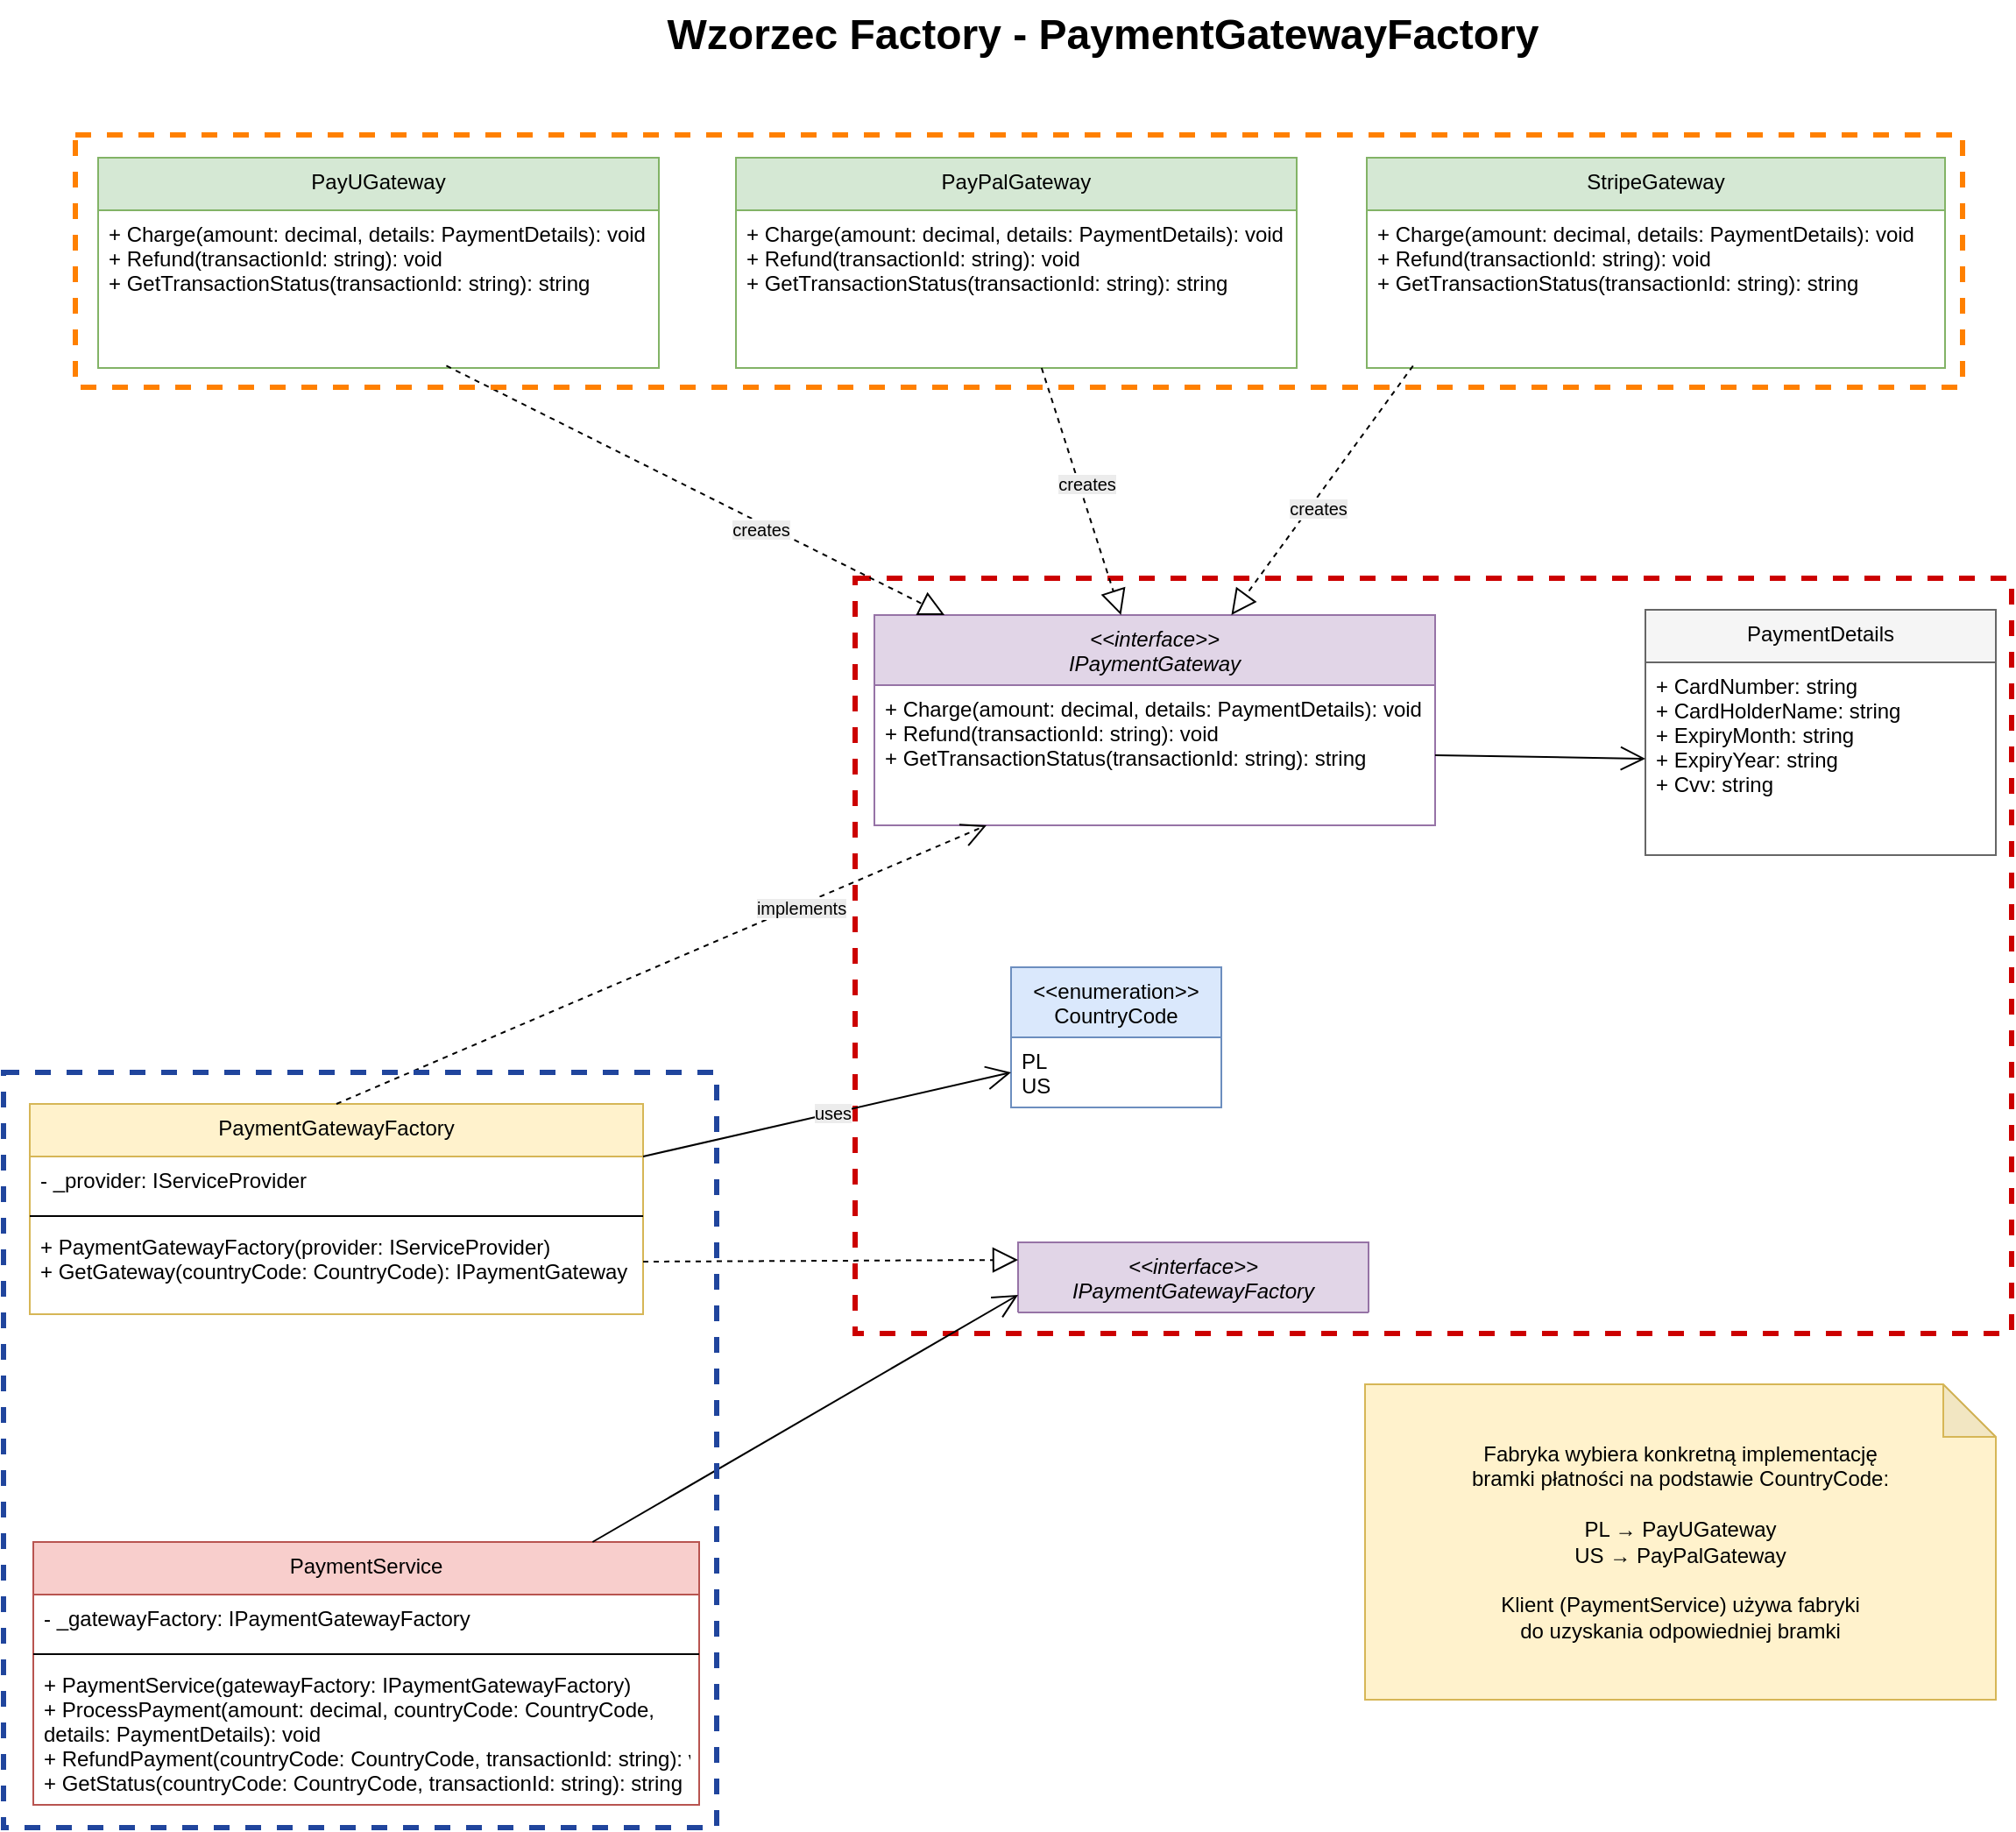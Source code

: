 <mxfile version="27.0.5">
  <diagram name="Factory Pattern - PaymentGateway" id="factory-pattern-diagram">
    <mxGraphModel dx="2932" dy="2037" grid="0" gridSize="10" guides="1" tooltips="1" connect="1" arrows="1" fold="1" page="1" pageScale="1" pageWidth="1400" pageHeight="850" math="0" shadow="0">
      <root>
        <mxCell id="0" />
        <mxCell id="1" parent="0" />
        <mxCell id="c1xa0NRVDkKMX2S2SR5D-8" value="" style="rounded=0;whiteSpace=wrap;html=1;dashed=1;fillColor=none;strokeColor=#CC0000;strokeWidth=3;shadow=0;glass=0;" vertex="1" parent="1">
          <mxGeometry x="589" y="100" width="660" height="431" as="geometry" />
        </mxCell>
        <mxCell id="title" value="Wzorzec Factory - PaymentGatewayFactory" style="text;strokeColor=none;fillColor=none;html=1;fontSize=24;fontStyle=1;verticalAlign=middle;align=center;" parent="1" vertex="1">
          <mxGeometry x="530" y="-230" width="400" height="40" as="geometry" />
        </mxCell>
        <mxCell id="IPaymentGateway" value="&lt;&lt;interface&gt;&gt;&#xa;IPaymentGateway" style="swimlane;fontStyle=2;align=center;verticalAlign=top;childLayout=stackLayout;horizontal=1;startSize=40;horizontalStack=0;resizeParent=1;resizeLast=0;collapsible=1;marginBottom=0;rounded=0;shadow=0;strokeWidth=1;fillColor=#e1d5e7;strokeColor=#9673a6;" parent="1" vertex="1">
          <mxGeometry x="600" y="121" width="320" height="120" as="geometry">
            <mxRectangle x="580" y="100" width="160" height="40" as="alternateBounds" />
          </mxGeometry>
        </mxCell>
        <mxCell id="IPaymentGateway-methods" value="+ Charge(amount: decimal, details: PaymentDetails): void&#xa;+ Refund(transactionId: string): void&#xa;+ GetTransactionStatus(transactionId: string): string" style="text;align=left;verticalAlign=top;spacingLeft=4;spacingRight=4;overflow=hidden;rotatable=0;points=[[0,0.5],[1,0.5]];portConstraint=eastwest;" parent="IPaymentGateway" vertex="1">
          <mxGeometry y="40" width="320" height="80" as="geometry" />
        </mxCell>
        <mxCell id="PayUGateway" value="PayUGateway" style="swimlane;fontStyle=0;align=center;verticalAlign=top;childLayout=stackLayout;horizontal=1;startSize=30;horizontalStack=0;resizeParent=1;resizeLast=0;collapsible=1;marginBottom=0;rounded=0;shadow=0;strokeWidth=1;fillColor=#d5e8d4;strokeColor=#82b366;" parent="1" vertex="1">
          <mxGeometry x="157" y="-140" width="320" height="120" as="geometry">
            <mxRectangle x="200" y="320" width="100" height="30" as="alternateBounds" />
          </mxGeometry>
        </mxCell>
        <mxCell id="PayUGateway-methods" value="+ Charge(amount: decimal, details: PaymentDetails): void&#xa;+ Refund(transactionId: string): void&#xa;+ GetTransactionStatus(transactionId: string): string" style="text;align=left;verticalAlign=top;spacingLeft=4;spacingRight=4;overflow=hidden;rotatable=0;points=[[0,0.5],[1,0.5]];portConstraint=eastwest;" parent="PayUGateway" vertex="1">
          <mxGeometry y="30" width="320" height="90" as="geometry" />
        </mxCell>
        <mxCell id="PayPalGateway" value="PayPalGateway" style="swimlane;fontStyle=0;align=center;verticalAlign=top;childLayout=stackLayout;horizontal=1;startSize=30;horizontalStack=0;resizeParent=1;resizeLast=0;collapsible=1;marginBottom=0;rounded=0;shadow=0;strokeWidth=1;fillColor=#d5e8d4;strokeColor=#82b366;" parent="1" vertex="1">
          <mxGeometry x="521" y="-140" width="320" height="120" as="geometry">
            <mxRectangle x="580" y="320" width="100" height="30" as="alternateBounds" />
          </mxGeometry>
        </mxCell>
        <mxCell id="PayPalGateway-methods" value="+ Charge(amount: decimal, details: PaymentDetails): void&#xa;+ Refund(transactionId: string): void&#xa;+ GetTransactionStatus(transactionId: string): string" style="text;align=left;verticalAlign=top;spacingLeft=4;spacingRight=4;overflow=hidden;rotatable=0;points=[[0,0.5],[1,0.5]];portConstraint=eastwest;" parent="PayPalGateway" vertex="1">
          <mxGeometry y="30" width="320" height="90" as="geometry" />
        </mxCell>
        <mxCell id="StripeGateway" value="StripeGateway" style="swimlane;fontStyle=0;align=center;verticalAlign=top;childLayout=stackLayout;horizontal=1;startSize=30;horizontalStack=0;resizeParent=1;resizeLast=0;collapsible=1;marginBottom=0;rounded=0;shadow=0;strokeWidth=1;fillColor=#d5e8d4;strokeColor=#82b366;" parent="1" vertex="1">
          <mxGeometry x="881" y="-140" width="330" height="120" as="geometry">
            <mxRectangle x="960" y="320" width="100" height="30" as="alternateBounds" />
          </mxGeometry>
        </mxCell>
        <mxCell id="StripeGateway-methods" value="+ Charge(amount: decimal, details: PaymentDetails): void&#xa;+ Refund(transactionId: string): void&#xa;+ GetTransactionStatus(transactionId: string): string" style="text;align=left;verticalAlign=top;spacingLeft=4;spacingRight=4;overflow=hidden;rotatable=0;points=[[0,0.5],[1,0.5]];portConstraint=eastwest;" parent="StripeGateway" vertex="1">
          <mxGeometry y="30" width="330" height="90" as="geometry" />
        </mxCell>
        <mxCell id="IPaymentGatewayFactory" value="&lt;&lt;interface&gt;&gt;&#xa;IPaymentGatewayFactory" style="swimlane;fontStyle=2;align=center;verticalAlign=top;childLayout=stackLayout;horizontal=1;startSize=40;horizontalStack=0;resizeParent=1;resizeLast=0;collapsible=1;marginBottom=0;rounded=0;shadow=0;strokeWidth=1;fillColor=#e1d5e7;strokeColor=#9673a6;" parent="1" vertex="1" collapsed="1">
          <mxGeometry x="682" y="479" width="200" height="40" as="geometry">
            <mxRectangle x="710" y="490" width="300" height="80" as="alternateBounds" />
          </mxGeometry>
        </mxCell>
        <mxCell id="IPaymentGatewayFactory-methods" value="+ GetGateway(countryCode: CountryCode): IPaymentGateway" style="text;align=left;verticalAlign=top;spacingLeft=4;spacingRight=4;overflow=hidden;rotatable=0;points=[[0,0.5],[1,0.5]];portConstraint=eastwest;" parent="IPaymentGatewayFactory" vertex="1">
          <mxGeometry y="40" width="300" height="40" as="geometry" />
        </mxCell>
        <mxCell id="PaymentGatewayFactory" value="PaymentGatewayFactory" style="swimlane;fontStyle=0;align=center;verticalAlign=top;childLayout=stackLayout;horizontal=1;startSize=30;horizontalStack=0;resizeParent=1;resizeLast=0;collapsible=1;marginBottom=0;rounded=0;shadow=0;strokeWidth=1;fillColor=#fff2cc;strokeColor=#d6b656;" parent="1" vertex="1">
          <mxGeometry x="118" y="400" width="350" height="120" as="geometry">
            <mxRectangle x="85" y="400" width="150" height="30" as="alternateBounds" />
          </mxGeometry>
        </mxCell>
        <mxCell id="PaymentGatewayFactory-fields" value="- _provider: IServiceProvider" style="text;align=left;verticalAlign=top;spacingLeft=4;spacingRight=4;overflow=hidden;rotatable=0;points=[[0,0.5],[1,0.5]];portConstraint=eastwest;" parent="PaymentGatewayFactory" vertex="1">
          <mxGeometry y="30" width="350" height="30" as="geometry" />
        </mxCell>
        <mxCell id="PaymentGatewayFactory-line" value="" style="line;html=1;strokeWidth=1;align=left;verticalAlign=middle;spacingTop=-1;spacingLeft=3;spacingRight=3;rotatable=0;labelPosition=right;points=[];portConstraint=eastwest;" parent="PaymentGatewayFactory" vertex="1">
          <mxGeometry y="60" width="350" height="8" as="geometry" />
        </mxCell>
        <mxCell id="PaymentGatewayFactory-methods" value="+ PaymentGatewayFactory(provider: IServiceProvider)&#xa;+ GetGateway(countryCode: CountryCode): IPaymentGateway" style="text;align=left;verticalAlign=top;spacingLeft=4;spacingRight=4;overflow=hidden;rotatable=0;points=[[0,0.5],[1,0.5]];portConstraint=eastwest;" parent="PaymentGatewayFactory" vertex="1">
          <mxGeometry y="68" width="350" height="52" as="geometry" />
        </mxCell>
        <mxCell id="PaymentService" value="PaymentService" style="swimlane;fontStyle=0;align=center;verticalAlign=top;childLayout=stackLayout;horizontal=1;startSize=30;horizontalStack=0;resizeParent=1;resizeLast=0;collapsible=1;marginBottom=0;rounded=0;shadow=0;strokeWidth=1;fillColor=#f8cecc;strokeColor=#b85450;" parent="1" vertex="1">
          <mxGeometry x="120" y="650" width="380" height="150" as="geometry">
            <mxRectangle x="500" y="650" width="120" height="30" as="alternateBounds" />
          </mxGeometry>
        </mxCell>
        <mxCell id="PaymentService-fields" value="- _gatewayFactory: IPaymentGatewayFactory" style="text;align=left;verticalAlign=top;spacingLeft=4;spacingRight=4;overflow=hidden;rotatable=0;points=[[0,0.5],[1,0.5]];portConstraint=eastwest;" parent="PaymentService" vertex="1">
          <mxGeometry y="30" width="380" height="30" as="geometry" />
        </mxCell>
        <mxCell id="PaymentService-line" value="" style="line;html=1;strokeWidth=1;align=left;verticalAlign=middle;spacingTop=-1;spacingLeft=3;spacingRight=3;rotatable=0;labelPosition=right;points=[];portConstraint=eastwest;" parent="PaymentService" vertex="1">
          <mxGeometry y="60" width="380" height="8" as="geometry" />
        </mxCell>
        <mxCell id="PaymentService-methods" value="+ PaymentService(gatewayFactory: IPaymentGatewayFactory)&#xa;+ ProcessPayment(amount: decimal, countryCode: CountryCode, &#xa;                  details: PaymentDetails): void&#xa;+ RefundPayment(countryCode: CountryCode, transactionId: string): void&#xa;+ GetStatus(countryCode: CountryCode, transactionId: string): string" style="text;align=left;verticalAlign=top;spacingLeft=4;spacingRight=4;overflow=hidden;rotatable=0;points=[[0,0.5],[1,0.5]];portConstraint=eastwest;" parent="PaymentService" vertex="1">
          <mxGeometry y="68" width="380" height="82" as="geometry" />
        </mxCell>
        <mxCell id="CountryCode" value="&lt;&lt;enumeration&gt;&gt;&#xa;CountryCode" style="swimlane;fontStyle=0;align=center;verticalAlign=top;childLayout=stackLayout;horizontal=1;startSize=40;horizontalStack=0;resizeParent=1;resizeLast=0;collapsible=1;marginBottom=0;rounded=0;shadow=0;strokeWidth=1;fillColor=#dae8fc;strokeColor=#6c8ebf;" parent="1" vertex="1">
          <mxGeometry x="678" y="322" width="120" height="80" as="geometry">
            <mxRectangle x="980" y="520" width="100" height="40" as="alternateBounds" />
          </mxGeometry>
        </mxCell>
        <mxCell id="CountryCode-values" value="PL&#xa;US" style="text;align=left;verticalAlign=top;spacingLeft=4;spacingRight=4;overflow=hidden;rotatable=0;points=[[0,0.5],[1,0.5]];portConstraint=eastwest;" parent="CountryCode" vertex="1">
          <mxGeometry y="40" width="120" height="40" as="geometry" />
        </mxCell>
        <mxCell id="PaymentDetails" value="PaymentDetails" style="swimlane;fontStyle=0;align=center;verticalAlign=top;childLayout=stackLayout;horizontal=1;startSize=30;horizontalStack=0;resizeParent=1;resizeLast=0;collapsible=1;marginBottom=0;rounded=0;shadow=0;strokeWidth=1;fillColor=#f5f5f5;strokeColor=#666666;" parent="1" vertex="1">
          <mxGeometry x="1040" y="118" width="200" height="140" as="geometry">
            <mxRectangle x="980" y="100" width="120" height="30" as="alternateBounds" />
          </mxGeometry>
        </mxCell>
        <mxCell id="PaymentDetails-fields" value="+ CardNumber: string&#xa;+ CardHolderName: string&#xa;+ ExpiryMonth: string&#xa;+ ExpiryYear: string&#xa;+ Cvv: string" style="text;align=left;verticalAlign=top;spacingLeft=4;spacingRight=4;overflow=hidden;rotatable=0;points=[[0,0.5],[1,0.5]];portConstraint=eastwest;" parent="PaymentDetails" vertex="1">
          <mxGeometry y="30" width="200" height="110" as="geometry" />
        </mxCell>
        <mxCell id="implements1" value="" style="endArrow=block;dashed=1;endFill=0;endSize=12;html=1;exitX=0.621;exitY=0.986;exitDx=0;exitDy=0;exitPerimeter=0;" parent="1" source="PayUGateway-methods" target="IPaymentGateway" edge="1">
          <mxGeometry width="160" relative="1" as="geometry">
            <mxPoint x="330" y="310" as="sourcePoint" />
            <mxPoint x="600" y="230" as="targetPoint" />
          </mxGeometry>
        </mxCell>
        <mxCell id="c1xa0NRVDkKMX2S2SR5D-2" value="&lt;span style=&quot;font-size: 10px; text-wrap-mode: wrap; background-color: rgb(236, 236, 236);&quot;&gt;creates&lt;/span&gt;" style="edgeLabel;html=1;align=center;verticalAlign=middle;resizable=0;points=[];" vertex="1" connectable="0" parent="implements1">
          <mxGeometry x="0.271" y="-3" relative="1" as="geometry">
            <mxPoint as="offset" />
          </mxGeometry>
        </mxCell>
        <mxCell id="implements2" value="" style="endArrow=block;dashed=1;endFill=0;endSize=12;html=1;" parent="1" source="PayPalGateway-methods" target="IPaymentGateway" edge="1">
          <mxGeometry width="160" relative="1" as="geometry">
            <mxPoint x="710" y="310" as="sourcePoint" />
            <mxPoint x="720" y="230" as="targetPoint" />
          </mxGeometry>
        </mxCell>
        <mxCell id="c1xa0NRVDkKMX2S2SR5D-3" value="&lt;span style=&quot;font-size: 10px; text-wrap-mode: wrap; background-color: rgb(236, 236, 236);&quot;&gt;creates&lt;/span&gt;" style="edgeLabel;html=1;align=center;verticalAlign=middle;resizable=0;points=[];" vertex="1" connectable="0" parent="implements2">
          <mxGeometry x="-0.048" y="4" relative="1" as="geometry">
            <mxPoint as="offset" />
          </mxGeometry>
        </mxCell>
        <mxCell id="implements3" value="" style="endArrow=block;dashed=1;endFill=0;endSize=12;html=1;exitX=0.08;exitY=0.986;exitDx=0;exitDy=0;exitPerimeter=0;" parent="1" source="StripeGateway-methods" target="IPaymentGateway" edge="1">
          <mxGeometry width="160" relative="1" as="geometry">
            <mxPoint x="1090" y="310" as="sourcePoint" />
            <mxPoint x="804" y="230" as="targetPoint" />
          </mxGeometry>
        </mxCell>
        <mxCell id="c1xa0NRVDkKMX2S2SR5D-4" value="&lt;span style=&quot;font-size: 10px; text-wrap-mode: wrap; background-color: rgb(236, 236, 236);&quot;&gt;creates&lt;/span&gt;" style="edgeLabel;html=1;align=center;verticalAlign=middle;resizable=0;points=[];" vertex="1" connectable="0" parent="implements3">
          <mxGeometry x="0.105" y="4" relative="1" as="geometry">
            <mxPoint as="offset" />
          </mxGeometry>
        </mxCell>
        <mxCell id="implements4" value="" style="endArrow=block;dashed=1;endFill=0;endSize=12;html=1;entryX=0;entryY=0.25;entryDx=0;entryDy=0;exitX=1;exitY=0.75;exitDx=0;exitDy=0;" parent="1" source="PaymentGatewayFactory" target="IPaymentGatewayFactory" edge="1">
          <mxGeometry width="160" relative="1" as="geometry">
            <mxPoint x="510" y="470" as="sourcePoint" />
            <mxPoint x="620" y="544" as="targetPoint" />
          </mxGeometry>
        </mxCell>
        <mxCell id="uses1" value="" style="endArrow=open;endFill=1;endSize=12;html=1;entryX=0;entryY=0.75;entryDx=0;entryDy=0;" parent="1" source="PaymentService" target="IPaymentGatewayFactory" edge="1">
          <mxGeometry width="160" relative="1" as="geometry">
            <mxPoint x="436" y="668" as="sourcePoint" />
            <mxPoint x="36" y="533" as="targetPoint" />
          </mxGeometry>
        </mxCell>
        <mxCell id="creates1" value="" style="endArrow=open;endFill=1;endSize=12;html=1;exitX=0.5;exitY=0;exitDx=0;exitDy=0;entryX=0.2;entryY=1;entryDx=0;entryDy=0;entryPerimeter=0;dashed=1;" parent="1" source="PaymentGatewayFactory" target="IPaymentGateway" edge="1">
          <mxGeometry width="160" relative="1" as="geometry">
            <mxPoint x="225" y="640" as="sourcePoint" />
            <mxPoint x="636" y="230" as="targetPoint" />
          </mxGeometry>
        </mxCell>
        <mxCell id="c1xa0NRVDkKMX2S2SR5D-5" value="&lt;span style=&quot;font-size: 10px; text-wrap-mode: wrap; background-color: rgb(236, 236, 236);&quot;&gt;implements&lt;/span&gt;" style="edgeLabel;html=1;align=center;verticalAlign=middle;resizable=0;points=[];" vertex="1" connectable="0" parent="creates1">
          <mxGeometry x="0.424" y="-1" relative="1" as="geometry">
            <mxPoint as="offset" />
          </mxGeometry>
        </mxCell>
        <mxCell id="uses2" value="" style="endArrow=open;endFill=1;endSize=12;html=1;entryX=0;entryY=0.5;entryDx=0;entryDy=0;exitX=1;exitY=0.25;exitDx=0;exitDy=0;" parent="1" source="PaymentGatewayFactory" target="CountryCode-values" edge="1">
          <mxGeometry width="160" relative="1" as="geometry">
            <mxPoint x="450" y="430" as="sourcePoint" />
            <mxPoint x="970" y="560" as="targetPoint" />
          </mxGeometry>
        </mxCell>
        <mxCell id="c1xa0NRVDkKMX2S2SR5D-6" value="&lt;span style=&quot;font-size: 10px; text-wrap-mode: wrap; background-color: rgb(236, 236, 236);&quot;&gt;uses&lt;/span&gt;" style="edgeLabel;html=1;align=center;verticalAlign=middle;resizable=0;points=[];" vertex="1" connectable="0" parent="uses2">
          <mxGeometry x="0.026" y="1" relative="1" as="geometry">
            <mxPoint as="offset" />
          </mxGeometry>
        </mxCell>
        <mxCell id="uses3" value="" style="endArrow=open;endFill=1;endSize=12;html=1;exitX=1;exitY=0.5;exitDx=0;exitDy=0;entryX=0;entryY=0.5;entryDx=0;entryDy=0;" parent="1" source="IPaymentGateway-methods" target="PaymentDetails-fields" edge="1">
          <mxGeometry width="160" relative="1" as="geometry">
            <mxPoint x="870" y="180" as="sourcePoint" />
            <mxPoint x="980" y="185" as="targetPoint" />
          </mxGeometry>
        </mxCell>
        <mxCell id="note" value="Fabryka wybiera konkretną implementację&#xa;bramki płatności na podstawie CountryCode:&#xa;&#xa;PL → PayUGateway&#xa;US → PayPalGateway&#xa;&#xa;Klient (PaymentService) używa fabryki&#xa;do uzyskania odpowiedniej bramki" style="shape=note;whiteSpace=wrap;html=1;backgroundOutline=1;darkOpacity=0.05;fillColor=#fff2cc;strokeColor=#d6b656;fontSize=12;" parent="1" vertex="1">
          <mxGeometry x="880" y="560" width="360" height="180" as="geometry" />
        </mxCell>
        <mxCell id="c1xa0NRVDkKMX2S2SR5D-9" value="" style="rounded=0;whiteSpace=wrap;html=1;dashed=1;fillColor=none;strokeColor=light-dark(#20459d, #d47d25);strokeWidth=3;shadow=0;glass=0;" vertex="1" parent="1">
          <mxGeometry x="103" y="382" width="407" height="431" as="geometry" />
        </mxCell>
        <mxCell id="c1xa0NRVDkKMX2S2SR5D-10" value="" style="rounded=0;whiteSpace=wrap;html=1;dashed=1;fillColor=none;strokeColor=light-dark(#FF8000,#FFA3A3);strokeWidth=3;shadow=0;glass=0;" vertex="1" parent="1">
          <mxGeometry x="144" y="-153" width="1077" height="144" as="geometry" />
        </mxCell>
      </root>
    </mxGraphModel>
  </diagram>
</mxfile>

